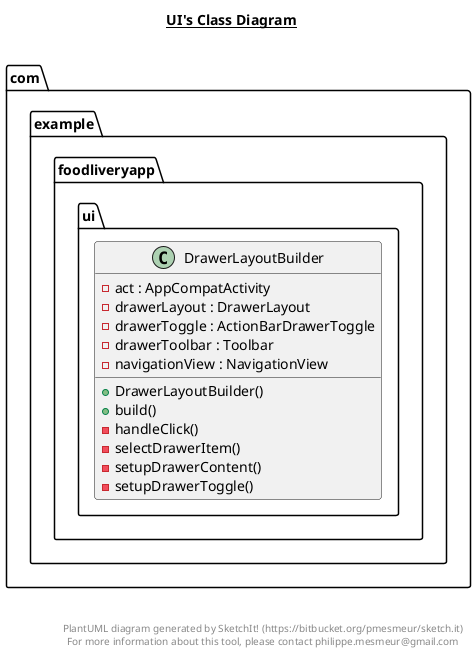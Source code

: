 @startuml

title __UI's Class Diagram__\n

  namespace com.example.foodliveryapp {
    namespace ui {
      class com.example.foodliveryapp.ui.DrawerLayoutBuilder {
          - act : AppCompatActivity
          - drawerLayout : DrawerLayout
          - drawerToggle : ActionBarDrawerToggle
          - drawerToolbar : Toolbar
          - navigationView : NavigationView
          + DrawerLayoutBuilder()
          + build()
          - handleClick()
          - selectDrawerItem()
          - setupDrawerContent()
          - setupDrawerToggle()
      }
    }
  }
  



right footer


PlantUML diagram generated by SketchIt! (https://bitbucket.org/pmesmeur/sketch.it)
For more information about this tool, please contact philippe.mesmeur@gmail.com
endfooter

@enduml
